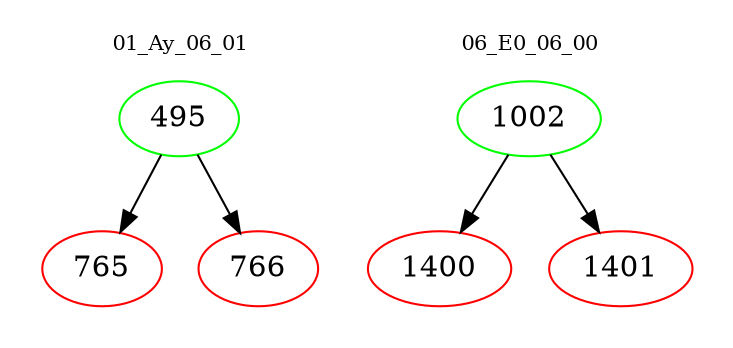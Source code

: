 digraph{
subgraph cluster_0 {
color = white
label = "01_Ay_06_01";
fontsize=10;
T0_495 [label="495", color="green"]
T0_495 -> T0_765 [color="black"]
T0_765 [label="765", color="red"]
T0_495 -> T0_766 [color="black"]
T0_766 [label="766", color="red"]
}
subgraph cluster_1 {
color = white
label = "06_E0_06_00";
fontsize=10;
T1_1002 [label="1002", color="green"]
T1_1002 -> T1_1400 [color="black"]
T1_1400 [label="1400", color="red"]
T1_1002 -> T1_1401 [color="black"]
T1_1401 [label="1401", color="red"]
}
}
